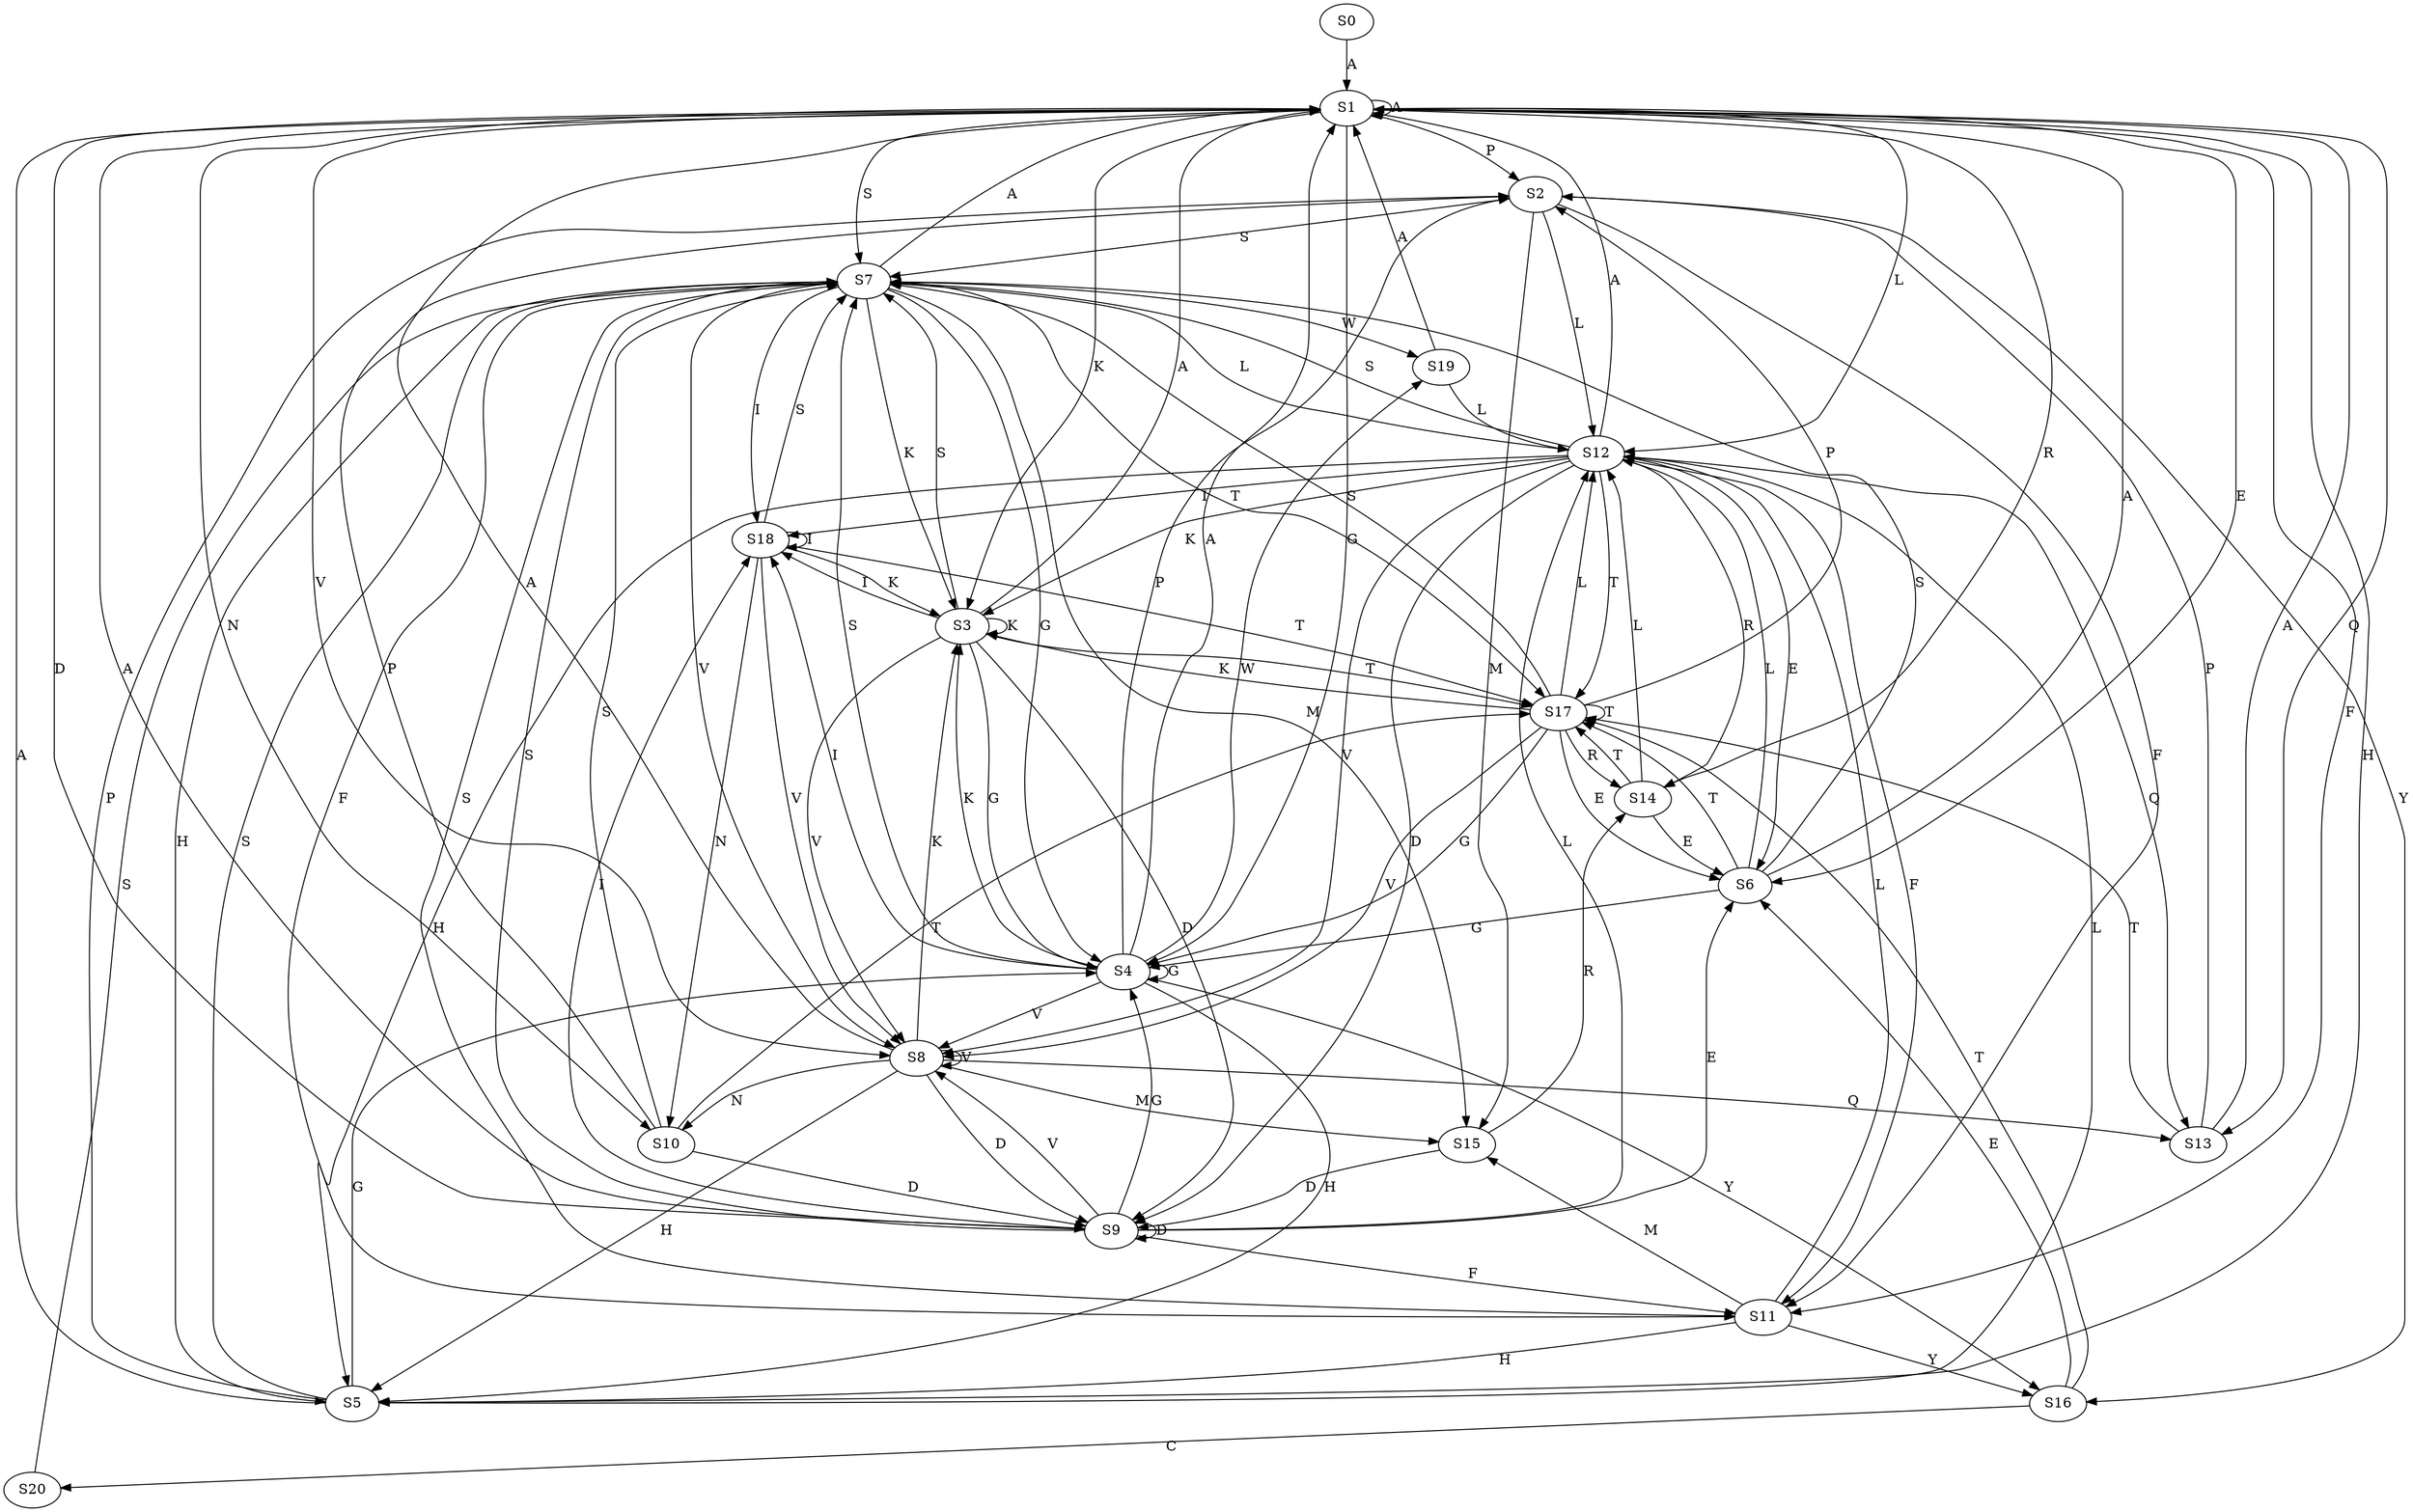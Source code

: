 strict digraph  {
	S0 -> S1 [ label = A ];
	S1 -> S2 [ label = P ];
	S1 -> S3 [ label = K ];
	S1 -> S1 [ label = A ];
	S1 -> S4 [ label = G ];
	S1 -> S5 [ label = H ];
	S1 -> S6 [ label = E ];
	S1 -> S7 [ label = S ];
	S1 -> S8 [ label = V ];
	S1 -> S9 [ label = D ];
	S1 -> S10 [ label = N ];
	S1 -> S11 [ label = F ];
	S1 -> S12 [ label = L ];
	S1 -> S13 [ label = Q ];
	S1 -> S14 [ label = R ];
	S2 -> S7 [ label = S ];
	S2 -> S11 [ label = F ];
	S2 -> S15 [ label = M ];
	S2 -> S12 [ label = L ];
	S2 -> S16 [ label = Y ];
	S3 -> S9 [ label = D ];
	S3 -> S8 [ label = V ];
	S3 -> S4 [ label = G ];
	S3 -> S17 [ label = T ];
	S3 -> S3 [ label = K ];
	S3 -> S18 [ label = I ];
	S3 -> S7 [ label = S ];
	S3 -> S1 [ label = A ];
	S4 -> S19 [ label = W ];
	S4 -> S8 [ label = V ];
	S4 -> S1 [ label = A ];
	S4 -> S16 [ label = Y ];
	S4 -> S5 [ label = H ];
	S4 -> S3 [ label = K ];
	S4 -> S7 [ label = S ];
	S4 -> S18 [ label = I ];
	S4 -> S4 [ label = G ];
	S4 -> S2 [ label = P ];
	S5 -> S1 [ label = A ];
	S5 -> S2 [ label = P ];
	S5 -> S7 [ label = S ];
	S5 -> S4 [ label = G ];
	S5 -> S12 [ label = L ];
	S6 -> S4 [ label = G ];
	S6 -> S1 [ label = A ];
	S6 -> S12 [ label = L ];
	S6 -> S17 [ label = T ];
	S6 -> S7 [ label = S ];
	S7 -> S12 [ label = L ];
	S7 -> S4 [ label = G ];
	S7 -> S3 [ label = K ];
	S7 -> S1 [ label = A ];
	S7 -> S8 [ label = V ];
	S7 -> S15 [ label = M ];
	S7 -> S19 [ label = W ];
	S7 -> S18 [ label = I ];
	S7 -> S11 [ label = F ];
	S7 -> S5 [ label = H ];
	S7 -> S17 [ label = T ];
	S8 -> S15 [ label = M ];
	S8 -> S10 [ label = N ];
	S8 -> S3 [ label = K ];
	S8 -> S13 [ label = Q ];
	S8 -> S1 [ label = A ];
	S8 -> S5 [ label = H ];
	S8 -> S9 [ label = D ];
	S8 -> S8 [ label = V ];
	S9 -> S1 [ label = A ];
	S9 -> S11 [ label = F ];
	S9 -> S8 [ label = V ];
	S9 -> S9 [ label = D ];
	S9 -> S7 [ label = S ];
	S9 -> S6 [ label = E ];
	S9 -> S12 [ label = L ];
	S9 -> S4 [ label = G ];
	S9 -> S18 [ label = I ];
	S10 -> S17 [ label = T ];
	S10 -> S2 [ label = P ];
	S10 -> S7 [ label = S ];
	S10 -> S9 [ label = D ];
	S11 -> S15 [ label = M ];
	S11 -> S7 [ label = S ];
	S11 -> S16 [ label = Y ];
	S11 -> S5 [ label = H ];
	S11 -> S12 [ label = L ];
	S12 -> S8 [ label = V ];
	S12 -> S1 [ label = A ];
	S12 -> S11 [ label = F ];
	S12 -> S9 [ label = D ];
	S12 -> S5 [ label = H ];
	S12 -> S7 [ label = S ];
	S12 -> S18 [ label = I ];
	S12 -> S17 [ label = T ];
	S12 -> S14 [ label = R ];
	S12 -> S13 [ label = Q ];
	S12 -> S3 [ label = K ];
	S12 -> S6 [ label = E ];
	S13 -> S1 [ label = A ];
	S13 -> S17 [ label = T ];
	S13 -> S2 [ label = P ];
	S14 -> S6 [ label = E ];
	S14 -> S17 [ label = T ];
	S14 -> S12 [ label = L ];
	S15 -> S14 [ label = R ];
	S15 -> S9 [ label = D ];
	S16 -> S6 [ label = E ];
	S16 -> S17 [ label = T ];
	S16 -> S20 [ label = C ];
	S17 -> S3 [ label = K ];
	S17 -> S2 [ label = P ];
	S17 -> S17 [ label = T ];
	S17 -> S12 [ label = L ];
	S17 -> S14 [ label = R ];
	S17 -> S7 [ label = S ];
	S17 -> S4 [ label = G ];
	S17 -> S6 [ label = E ];
	S17 -> S8 [ label = V ];
	S18 -> S10 [ label = N ];
	S18 -> S3 [ label = K ];
	S18 -> S17 [ label = T ];
	S18 -> S18 [ label = I ];
	S18 -> S8 [ label = V ];
	S18 -> S7 [ label = S ];
	S19 -> S1 [ label = A ];
	S19 -> S12 [ label = L ];
	S20 -> S7 [ label = S ];
}
